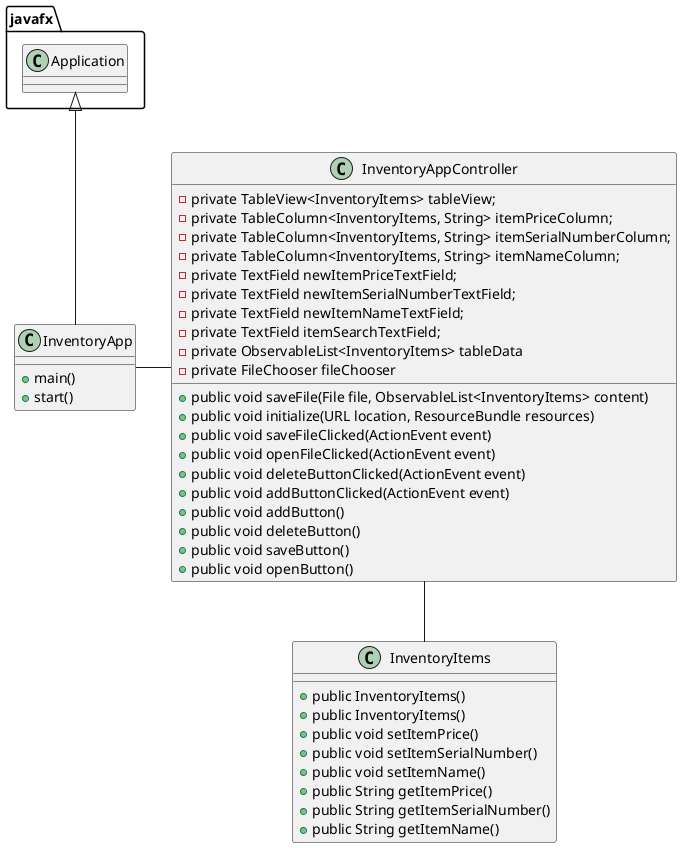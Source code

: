 @startuml
'https://plantuml.com/class-diagram

class InventoryApp{
    +main()
    +start()
}

class InventoryAppController {


        -private TableView<InventoryItems> tableView;
        -private TableColumn<InventoryItems, String> itemPriceColumn;
        -private TableColumn<InventoryItems, String> itemSerialNumberColumn;
        -private TableColumn<InventoryItems, String> itemNameColumn;
        -private TextField newItemPriceTextField;
        -private TextField newItemSerialNumberTextField;
        -private TextField newItemNameTextField;
        -private TextField itemSearchTextField;
        -private ObservableList<InventoryItems> tableData
        -private FileChooser fileChooser

        +public void saveFile(File file, ObservableList<InventoryItems> content)
        +public void initialize(URL location, ResourceBundle resources)
        +public void saveFileClicked(ActionEvent event)
        +public void openFileClicked(ActionEvent event)
        +public void deleteButtonClicked(ActionEvent event)
        +public void addButtonClicked(ActionEvent event)
        +public void addButton()
        +public void deleteButton()
        +public void saveButton()
        +public void openButton()

}

class InventoryItems {

+ public InventoryItems()
+ public InventoryItems()
+ public void setItemPrice()
+ public void setItemSerialNumber()
+ public void setItemName()
+ public String getItemPrice()
+ public String getItemSerialNumber()
+ public String getItemName()

}

InventoryApp - InventoryAppController
InventoryAppController -- InventoryItems
javafx.Application <|-- InventoryApp

@enduml